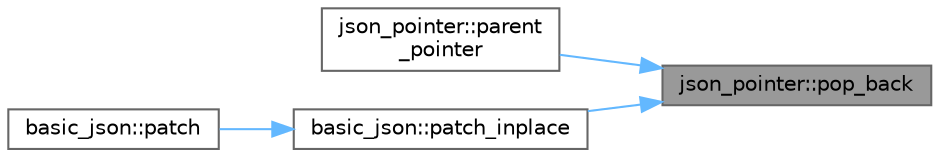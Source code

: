 digraph "json_pointer::pop_back"
{
 // LATEX_PDF_SIZE
  bgcolor="transparent";
  edge [fontname=Helvetica,fontsize=10,labelfontname=Helvetica,labelfontsize=10];
  node [fontname=Helvetica,fontsize=10,shape=box,height=0.2,width=0.4];
  rankdir="RL";
  Node1 [id="Node000001",label="json_pointer::pop_back",height=0.2,width=0.4,color="gray40", fillcolor="grey60", style="filled", fontcolor="black",tooltip="remove last reference token"];
  Node1 -> Node2 [id="edge1_Node000001_Node000002",dir="back",color="steelblue1",style="solid",tooltip=" "];
  Node2 [id="Node000002",label="json_pointer::parent\l_pointer",height=0.2,width=0.4,color="grey40", fillcolor="white", style="filled",URL="$classjson__pointer.html#aa03c0c1206e171342d27a4583258858b",tooltip="returns the parent of this JSON pointer"];
  Node1 -> Node3 [id="edge2_Node000001_Node000003",dir="back",color="steelblue1",style="solid",tooltip=" "];
  Node3 [id="Node000003",label="basic_json::patch_inplace",height=0.2,width=0.4,color="grey40", fillcolor="white", style="filled",URL="$classbasic__json.html#a693812b31e106dec9166e93d8f6dd7d7",tooltip="applies a JSON patch in-place without copying the object"];
  Node3 -> Node4 [id="edge3_Node000003_Node000004",dir="back",color="steelblue1",style="solid",tooltip=" "];
  Node4 [id="Node000004",label="basic_json::patch",height=0.2,width=0.4,color="grey40", fillcolor="white", style="filled",URL="$classbasic__json.html#a145a004c0a2fa5be84b260ecc98ab5d9",tooltip="applies a JSON patch to a copy of the current object"];
}
